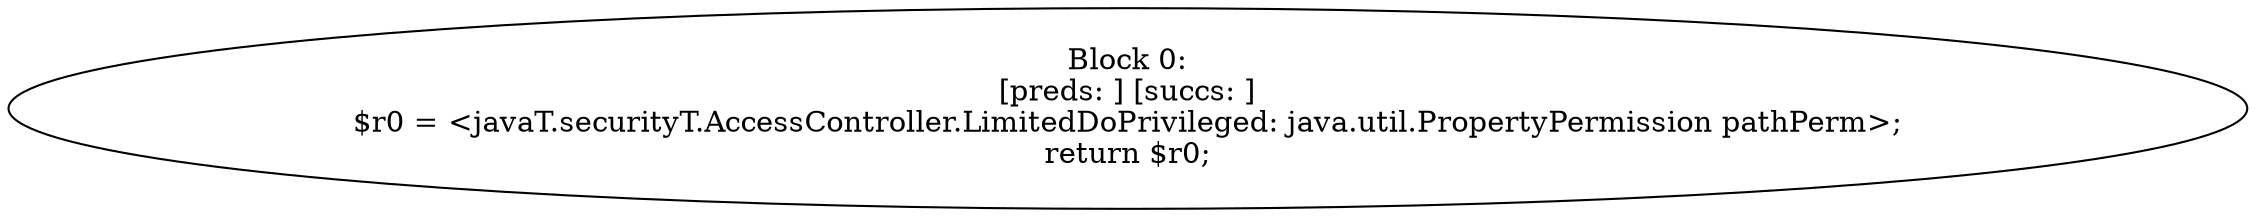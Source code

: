 digraph "unitGraph" {
    "Block 0:
[preds: ] [succs: ]
$r0 = <javaT.securityT.AccessController.LimitedDoPrivileged: java.util.PropertyPermission pathPerm>;
return $r0;
"
}
